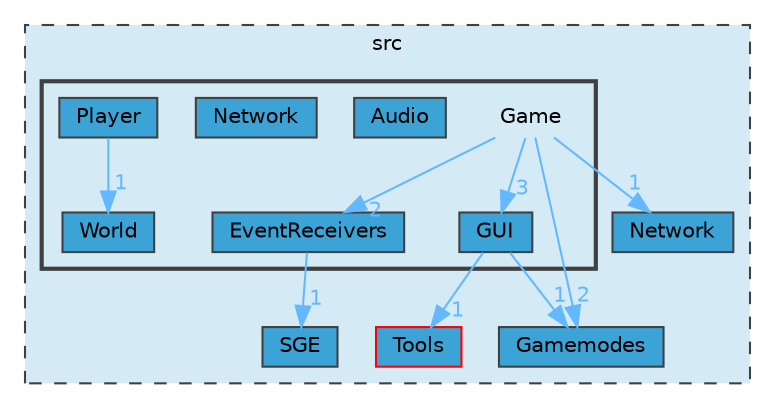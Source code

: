 digraph "src/Game"
{
 // LATEX_PDF_SIZE
  bgcolor="transparent";
  edge [fontname=Helvetica,fontsize=10,labelfontname=Helvetica,labelfontsize=10];
  node [fontname=Helvetica,fontsize=10,shape=box,height=0.2,width=0.4];
  compound=true
  subgraph clusterdir_68267d1309a1af8e8297ef4c3efbcdba {
    graph [ bgcolor="#d4ebf6", pencolor="grey25", label="src", fontname=Helvetica,fontsize=10 style="filled,dashed", URL="dir_68267d1309a1af8e8297ef4c3efbcdba.html",tooltip=""]
  dir_09d3de0cdb6c3faf35bcc2927f80f957 [label="Gamemodes", fillcolor="#3ca3d7", color="grey25", style="filled", URL="dir_09d3de0cdb6c3faf35bcc2927f80f957.html",tooltip=""];
  dir_0c0333544ec44c57ec7d33d873fe36a2 [label="Network", fillcolor="#3ca3d7", color="grey25", style="filled", URL="dir_0c0333544ec44c57ec7d33d873fe36a2.html",tooltip=""];
  dir_dafca7420d63a6464529a0509014eb92 [label="SGE", fillcolor="#3ca3d7", color="grey25", style="filled", URL="dir_dafca7420d63a6464529a0509014eb92.html",tooltip=""];
  dir_b90d73d79b67ccd72c2aaf78972ad885 [label="Tools", fillcolor="#3ca3d7", color="red", style="filled", URL="dir_b90d73d79b67ccd72c2aaf78972ad885.html",tooltip=""];
  subgraph clusterdir_b43036362fece0f978c3c8156df55d19 {
    graph [ bgcolor="#d4ebf6", pencolor="grey25", label="", fontname=Helvetica,fontsize=10 style="filled,bold", URL="dir_b43036362fece0f978c3c8156df55d19.html",tooltip=""]
    dir_b43036362fece0f978c3c8156df55d19 [shape=plaintext, label="Game"];
  dir_d2dab967ce2aeb43b5a12ae9bf5e33c6 [label="Audio", fillcolor="#3ca3d7", color="grey25", style="filled", URL="dir_d2dab967ce2aeb43b5a12ae9bf5e33c6.html",tooltip=""];
  dir_99b5c9578d1abe325be387a7a9e006ae [label="EventReceivers", fillcolor="#3ca3d7", color="grey25", style="filled", URL="dir_99b5c9578d1abe325be387a7a9e006ae.html",tooltip=""];
  dir_ab649f3768326b210867dcadba9ef820 [label="GUI", fillcolor="#3ca3d7", color="grey25", style="filled", URL="dir_ab649f3768326b210867dcadba9ef820.html",tooltip=""];
  dir_3eae3d34184565db26686e999348b63a [label="Network", fillcolor="#3ca3d7", color="grey25", style="filled", URL="dir_3eae3d34184565db26686e999348b63a.html",tooltip=""];
  dir_9005fe5b28db546b1d36da4232922983 [label="Player", fillcolor="#3ca3d7", color="grey25", style="filled", URL="dir_9005fe5b28db546b1d36da4232922983.html",tooltip=""];
  dir_1caa183872bda9e28fcc9b569f9b8054 [label="World", fillcolor="#3ca3d7", color="grey25", style="filled", URL="dir_1caa183872bda9e28fcc9b569f9b8054.html",tooltip=""];
  }
  }
  dir_b43036362fece0f978c3c8156df55d19->dir_09d3de0cdb6c3faf35bcc2927f80f957 [headlabel="2", labeldistance=1.5 headhref="dir_000003_000004.html" href="dir_000003_000004.html" color="steelblue1" fontcolor="steelblue1"];
  dir_b43036362fece0f978c3c8156df55d19->dir_0c0333544ec44c57ec7d33d873fe36a2 [headlabel="1", labeldistance=1.5 headhref="dir_000003_000008.html" href="dir_000003_000008.html" color="steelblue1" fontcolor="steelblue1"];
  dir_b43036362fece0f978c3c8156df55d19->dir_99b5c9578d1abe325be387a7a9e006ae [headlabel="2", labeldistance=1.5 headhref="dir_000003_000002.html" href="dir_000003_000002.html" color="steelblue1" fontcolor="steelblue1"];
  dir_b43036362fece0f978c3c8156df55d19->dir_ab649f3768326b210867dcadba9ef820 [headlabel="3", labeldistance=1.5 headhref="dir_000003_000005.html" href="dir_000003_000005.html" color="steelblue1" fontcolor="steelblue1"];
  dir_99b5c9578d1abe325be387a7a9e006ae->dir_dafca7420d63a6464529a0509014eb92 [headlabel="1", labeldistance=1.5 headhref="dir_000002_000010.html" href="dir_000002_000010.html" color="steelblue1" fontcolor="steelblue1"];
  dir_ab649f3768326b210867dcadba9ef820->dir_09d3de0cdb6c3faf35bcc2927f80f957 [headlabel="1", labeldistance=1.5 headhref="dir_000005_000004.html" href="dir_000005_000004.html" color="steelblue1" fontcolor="steelblue1"];
  dir_ab649f3768326b210867dcadba9ef820->dir_b90d73d79b67ccd72c2aaf78972ad885 [headlabel="1", labeldistance=1.5 headhref="dir_000005_000013.html" href="dir_000005_000013.html" color="steelblue1" fontcolor="steelblue1"];
  dir_9005fe5b28db546b1d36da4232922983->dir_1caa183872bda9e28fcc9b569f9b8054 [headlabel="1", labeldistance=1.5 headhref="dir_000009_000015.html" href="dir_000009_000015.html" color="steelblue1" fontcolor="steelblue1"];
}
